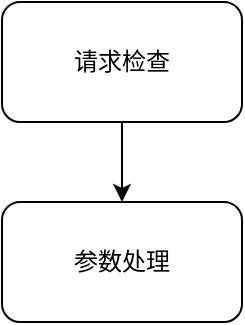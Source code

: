 <mxfile version="20.5.1" type="github">
  <diagram id="gDaaUq9as19MkLE7DopK" name="第 1 页">
    <mxGraphModel dx="1697" dy="949" grid="1" gridSize="10" guides="1" tooltips="1" connect="1" arrows="1" fold="1" page="1" pageScale="1" pageWidth="827" pageHeight="1169" math="0" shadow="0">
      <root>
        <mxCell id="0" />
        <mxCell id="1" parent="0" />
        <mxCell id="aFZmMvNxy5tCpCWpmGHM-3" value="" style="edgeStyle=orthogonalEdgeStyle;rounded=0;orthogonalLoop=1;jettySize=auto;html=1;" edge="1" parent="1" source="aFZmMvNxy5tCpCWpmGHM-1" target="aFZmMvNxy5tCpCWpmGHM-2">
          <mxGeometry relative="1" as="geometry" />
        </mxCell>
        <mxCell id="aFZmMvNxy5tCpCWpmGHM-1" value="请求检查" style="rounded=1;whiteSpace=wrap;html=1;" vertex="1" parent="1">
          <mxGeometry x="320" y="80" width="120" height="60" as="geometry" />
        </mxCell>
        <mxCell id="aFZmMvNxy5tCpCWpmGHM-2" value="参数处理" style="rounded=1;whiteSpace=wrap;html=1;" vertex="1" parent="1">
          <mxGeometry x="320" y="180" width="120" height="60" as="geometry" />
        </mxCell>
      </root>
    </mxGraphModel>
  </diagram>
</mxfile>
